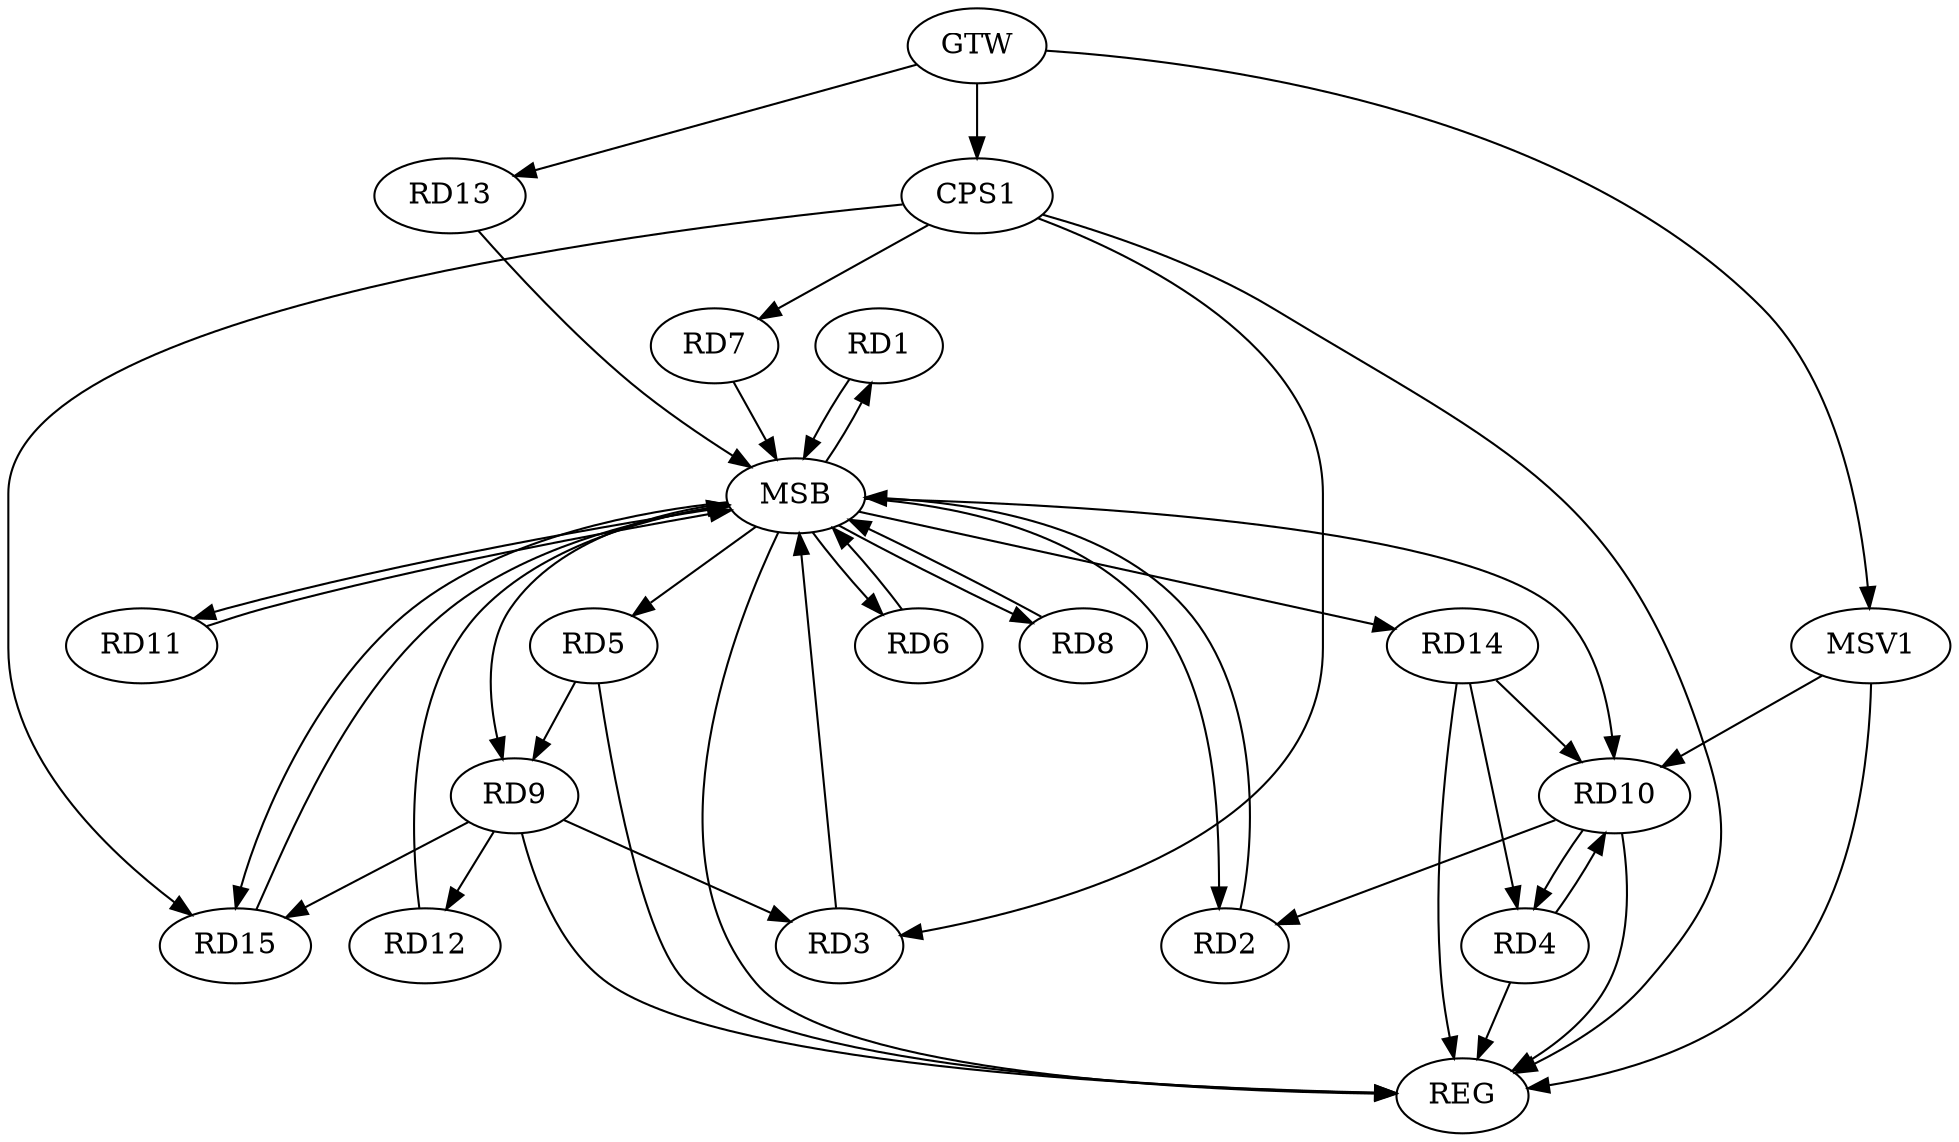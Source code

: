 strict digraph G {
  RD1 [ label="RD1" ];
  RD2 [ label="RD2" ];
  RD3 [ label="RD3" ];
  RD4 [ label="RD4" ];
  RD5 [ label="RD5" ];
  RD6 [ label="RD6" ];
  RD7 [ label="RD7" ];
  RD8 [ label="RD8" ];
  RD9 [ label="RD9" ];
  RD10 [ label="RD10" ];
  RD11 [ label="RD11" ];
  RD12 [ label="RD12" ];
  RD13 [ label="RD13" ];
  RD14 [ label="RD14" ];
  RD15 [ label="RD15" ];
  CPS1 [ label="CPS1" ];
  GTW [ label="GTW" ];
  REG [ label="REG" ];
  MSB [ label="MSB" ];
  MSV1 [ label="MSV1" ];
  RD10 -> RD2;
  RD9 -> RD3;
  RD4 -> RD10;
  RD10 -> RD4;
  RD14 -> RD4;
  RD5 -> RD9;
  RD9 -> RD12;
  RD9 -> RD15;
  RD14 -> RD10;
  CPS1 -> RD3;
  CPS1 -> RD7;
  CPS1 -> RD15;
  GTW -> RD13;
  GTW -> CPS1;
  RD4 -> REG;
  RD5 -> REG;
  RD9 -> REG;
  RD10 -> REG;
  RD14 -> REG;
  CPS1 -> REG;
  RD1 -> MSB;
  MSB -> RD6;
  MSB -> REG;
  RD2 -> MSB;
  MSB -> RD1;
  MSB -> RD8;
  MSB -> RD9;
  MSB -> RD14;
  RD3 -> MSB;
  RD6 -> MSB;
  RD7 -> MSB;
  RD8 -> MSB;
  MSB -> RD5;
  MSB -> RD10;
  MSB -> RD11;
  RD11 -> MSB;
  RD12 -> MSB;
  MSB -> RD2;
  MSB -> RD15;
  RD13 -> MSB;
  RD15 -> MSB;
  MSV1 -> RD10;
  GTW -> MSV1;
  MSV1 -> REG;
}
